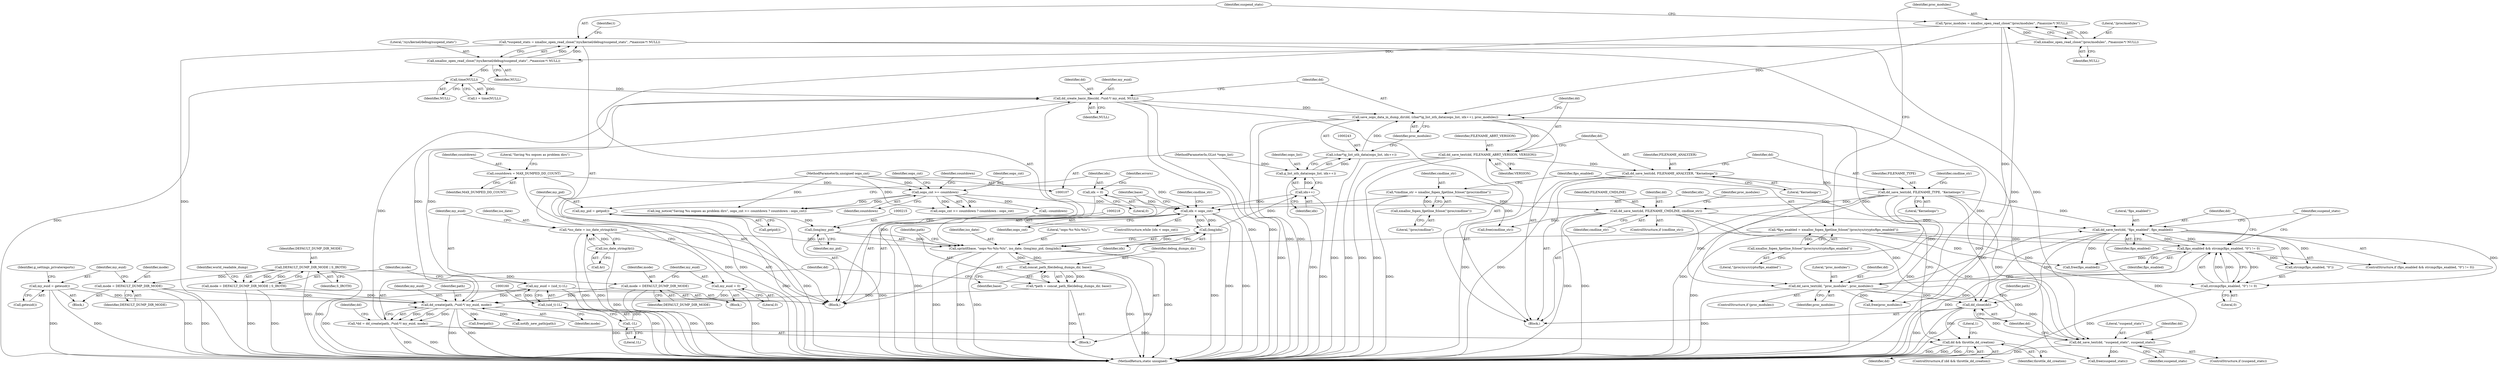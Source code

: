 digraph "0_abrt_8939398b82006ba1fec4ed491339fc075f43fc7c_4@API" {
"1000307" [label="(Call,dd && throttle_dd_creation)"];
"1000291" [label="(Call,dd_close(dd))"];
"1000281" [label="(Call,dd_save_text(dd, \"fips_enabled\", fips_enabled))"];
"1000263" [label="(Call,dd_save_text(dd, FILENAME_CMDLINE, cmdline_str))"];
"1000257" [label="(Call,dd_save_text(dd, FILENAME_TYPE, \"Kerneloops\"))"];
"1000253" [label="(Call,dd_save_text(dd, FILENAME_ANALYZER, \"Kerneloops\"))"];
"1000249" [label="(Call,dd_save_text(dd, FILENAME_ABRT_VERSION, VERSION))"];
"1000240" [label="(Call,save_oops_data_in_dump_dir(dd, (char*)g_list_nth_data(oops_list, idx++), proc_modules))"];
"1000236" [label="(Call,dd_create_basic_files(dd, /*uid:*/ my_euid, NULL))"];
"1000227" [label="(Call,*dd = dd_create(path, /*uid:*/ my_euid, mode))"];
"1000229" [label="(Call,dd_create(path, /*uid:*/ my_euid, mode))"];
"1000221" [label="(Call,*path = concat_path_file(debug_dumps_dir, base))"];
"1000223" [label="(Call,concat_path_file(debug_dumps_dir, base))"];
"1000210" [label="(Call,sprintf(base, \"oops-%s-%lu-%lu\", iso_date, (long)my_pid, (long)idx))"];
"1000151" [label="(Call,*iso_date = iso_date_string(&t))"];
"1000153" [label="(Call,iso_date_string(&t))"];
"1000214" [label="(Call,(long)my_pid)"];
"1000193" [label="(Call,my_pid = getpid())"];
"1000217" [label="(Call,(long)idx)"];
"1000205" [label="(Call,idx < oops_cnt)"];
"1000246" [label="(Call,idx++)"];
"1000197" [label="(Call,idx = 0)"];
"1000109" [label="(MethodParameterIn,unsigned oops_cnt)"];
"1000118" [label="(Call,oops_cnt >= countdown)"];
"1000112" [label="(Call,countdown = MAX_DUMPED_DD_COUNT)"];
"1000189" [label="(Call,my_euid = 0)"];
"1000157" [label="(Call,my_euid = (uid_t)-1L)"];
"1000159" [label="(Call,(uid_t)-1L)"];
"1000161" [label="(Call,-1L)"];
"1000176" [label="(Call,my_euid = geteuid())"];
"1000186" [label="(Call,mode = DEFAULT_DUMP_DIR_MODE)"];
"1000166" [label="(Call,DEFAULT_DUMP_DIR_MODE | S_IROTH)"];
"1000173" [label="(Call,mode = DEFAULT_DUMP_DIR_MODE)"];
"1000164" [label="(Call,mode = DEFAULT_DUMP_DIR_MODE | S_IROTH)"];
"1000148" [label="(Call,time(NULL))"];
"1000142" [label="(Call,xmalloc_open_read_close(\"/sys/kernel/debug/suspend_stats\", /*maxsize:*/ NULL))"];
"1000136" [label="(Call,xmalloc_open_read_close(\"/proc/modules\", /*maxsize:*/ NULL))"];
"1000242" [label="(Call,(char*)g_list_nth_data(oops_list, idx++))"];
"1000244" [label="(Call,g_list_nth_data(oops_list, idx++))"];
"1000108" [label="(MethodParameterIn,GList *oops_list)"];
"1000134" [label="(Call,*proc_modules = xmalloc_open_read_close(\"/proc/modules\", /*maxsize:*/ NULL))"];
"1000269" [label="(Call,dd_save_text(dd, \"proc_modules\", proc_modules))"];
"1000124" [label="(Call,*cmdline_str = xmalloc_fopen_fgetline_fclose(\"/proc/cmdline\"))"];
"1000126" [label="(Call,xmalloc_fopen_fgetline_fclose(\"/proc/cmdline\"))"];
"1000274" [label="(Call,fips_enabled && strcmp(fips_enabled, \"0\") != 0)"];
"1000129" [label="(Call,*fips_enabled = xmalloc_fopen_fgetline_fclose(\"/proc/sys/crypto/fips_enabled\"))"];
"1000131" [label="(Call,xmalloc_fopen_fgetline_fclose(\"/proc/sys/crypto/fips_enabled\"))"];
"1000276" [label="(Call,strcmp(fips_enabled, \"0\") != 0)"];
"1000287" [label="(Call,dd_save_text(dd, \"suspend_stats\", suspend_stats))"];
"1000140" [label="(Call,*suspend_stats = xmalloc_open_read_close(\"/sys/kernel/debug/suspend_stats\", /*maxsize:*/ NULL))"];
"1000177" [label="(Identifier,my_euid)"];
"1000241" [label="(Identifier,dd)"];
"1000254" [label="(Identifier,dd)"];
"1000231" [label="(Identifier,my_euid)"];
"1000112" [label="(Call,countdown = MAX_DUMPED_DD_COUNT)"];
"1000269" [label="(Call,dd_save_text(dd, \"proc_modules\", proc_modules))"];
"1000229" [label="(Call,dd_create(path, /*uid:*/ my_euid, mode))"];
"1000114" [label="(Identifier,MAX_DUMPED_DD_COUNT)"];
"1000222" [label="(Identifier,path)"];
"1000284" [label="(Identifier,fips_enabled)"];
"1000152" [label="(Identifier,iso_date)"];
"1000322" [label="(MethodReturn,static unsigned)"];
"1000314" [label="(Call,free(proc_modules))"];
"1000256" [label="(Literal,\"Kerneloops\")"];
"1000118" [label="(Call,oops_cnt >= countdown)"];
"1000266" [label="(Identifier,cmdline_str)"];
"1000147" [label="(Identifier,t)"];
"1000207" [label="(Identifier,oops_cnt)"];
"1000108" [label="(MethodParameterIn,GList *oops_list)"];
"1000249" [label="(Call,dd_save_text(dd, FILENAME_ABRT_VERSION, VERSION))"];
"1000262" [label="(Identifier,cmdline_str)"];
"1000225" [label="(Identifier,base)"];
"1000283" [label="(Literal,\"fips_enabled\")"];
"1000210" [label="(Call,sprintf(base, \"oops-%s-%lu-%lu\", iso_date, (long)my_pid, (long)idx))"];
"1000171" [label="(Identifier,world_readable_dump)"];
"1000178" [label="(Call,geteuid())"];
"1000199" [label="(Literal,0)"];
"1000246" [label="(Call,idx++)"];
"1000212" [label="(Literal,\"oops-%s-%lu-%lu\")"];
"1000137" [label="(Literal,\"/proc/modules\")"];
"1000149" [label="(Identifier,NULL)"];
"1000129" [label="(Call,*fips_enabled = xmalloc_fopen_fgetline_fclose(\"/proc/sys/crypto/fips_enabled\"))"];
"1000289" [label="(Literal,\"suspend_stats\")"];
"1000188" [label="(Identifier,DEFAULT_DUMP_DIR_MODE)"];
"1000134" [label="(Call,*proc_modules = xmalloc_open_read_close(\"/proc/modules\", /*maxsize:*/ NULL))"];
"1000228" [label="(Identifier,dd)"];
"1000157" [label="(Call,my_euid = (uid_t)-1L)"];
"1000161" [label="(Call,-1L)"];
"1000132" [label="(Literal,\"/proc/sys/crypto/fips_enabled\")"];
"1000309" [label="(Identifier,throttle_dd_creation)"];
"1000259" [label="(Identifier,FILENAME_TYPE)"];
"1000234" [label="(Identifier,dd)"];
"1000127" [label="(Literal,\"/proc/cmdline\")"];
"1000124" [label="(Call,*cmdline_str = xmalloc_fopen_fgetline_fclose(\"/proc/cmdline\"))"];
"1000120" [label="(Identifier,countdown)"];
"1000257" [label="(Call,dd_save_text(dd, FILENAME_TYPE, \"Kerneloops\"))"];
"1000271" [label="(Literal,\"proc_modules\")"];
"1000316" [label="(Call,free(fips_enabled))"];
"1000311" [label="(Literal,1)"];
"1000146" [label="(Call,t = time(NULL))"];
"1000292" [label="(Identifier,dd)"];
"1000219" [label="(Identifier,idx)"];
"1000275" [label="(Identifier,fips_enabled)"];
"1000242" [label="(Call,(char*)g_list_nth_data(oops_list, idx++))"];
"1000176" [label="(Call,my_euid = geteuid())"];
"1000230" [label="(Identifier,path)"];
"1000280" [label="(Literal,0)"];
"1000195" [label="(Call,getpid())"];
"1000116" [label="(Literal,\"Saving %u oopses as problem dirs\")"];
"1000245" [label="(Identifier,oops_list)"];
"1000227" [label="(Call,*dd = dd_create(path, /*uid:*/ my_euid, mode))"];
"1000180" [label="(Identifier,g_settings_privatereports)"];
"1000144" [label="(Identifier,NULL)"];
"1000125" [label="(Identifier,cmdline_str)"];
"1000173" [label="(Call,mode = DEFAULT_DUMP_DIR_MODE)"];
"1000205" [label="(Call,idx < oops_cnt)"];
"1000313" [label="(Identifier,cmdline_str)"];
"1000287" [label="(Call,dd_save_text(dd, \"suspend_stats\", suspend_stats))"];
"1000244" [label="(Call,g_list_nth_data(oops_list, idx++))"];
"1000131" [label="(Call,xmalloc_fopen_fgetline_fclose(\"/proc/sys/crypto/fips_enabled\"))"];
"1000264" [label="(Identifier,dd)"];
"1000190" [label="(Identifier,my_euid)"];
"1000261" [label="(ControlStructure,if (cmdline_str))"];
"1000138" [label="(Identifier,NULL)"];
"1000162" [label="(Literal,1L)"];
"1000202" [label="(Identifier,errors)"];
"1000302" [label="(Call,--countdown)"];
"1000143" [label="(Literal,\"/sys/kernel/debug/suspend_stats\")"];
"1000308" [label="(Identifier,dd)"];
"1000216" [label="(Identifier,my_pid)"];
"1000130" [label="(Identifier,fips_enabled)"];
"1000285" [label="(ControlStructure,if (suspend_stats))"];
"1000247" [label="(Identifier,idx)"];
"1000291" [label="(Call,dd_close(dd))"];
"1000238" [label="(Identifier,my_euid)"];
"1000175" [label="(Identifier,DEFAULT_DUMP_DIR_MODE)"];
"1000277" [label="(Call,strcmp(fips_enabled, \"0\"))"];
"1000250" [label="(Identifier,dd)"];
"1000117" [label="(Call,oops_cnt >= countdown ? countdown : oops_cnt)"];
"1000141" [label="(Identifier,suspend_stats)"];
"1000172" [label="(Block,)"];
"1000268" [label="(Identifier,proc_modules)"];
"1000191" [label="(Literal,0)"];
"1000140" [label="(Call,*suspend_stats = xmalloc_open_read_close(\"/sys/kernel/debug/suspend_stats\", /*maxsize:*/ NULL))"];
"1000260" [label="(Literal,\"Kerneloops\")"];
"1000273" [label="(ControlStructure,if (fips_enabled && strcmp(fips_enabled, \"0\") != 0))"];
"1000288" [label="(Identifier,dd)"];
"1000122" [label="(Identifier,oops_cnt)"];
"1000232" [label="(Identifier,mode)"];
"1000251" [label="(Identifier,FILENAME_ABRT_VERSION)"];
"1000174" [label="(Identifier,mode)"];
"1000307" [label="(Call,dd && throttle_dd_creation)"];
"1000318" [label="(Call,free(suspend_stats))"];
"1000126" [label="(Call,xmalloc_fopen_fgetline_fclose(\"/proc/cmdline\"))"];
"1000148" [label="(Call,time(NULL))"];
"1000270" [label="(Identifier,dd)"];
"1000213" [label="(Identifier,iso_date)"];
"1000158" [label="(Identifier,my_euid)"];
"1000198" [label="(Identifier,idx)"];
"1000208" [label="(Block,)"];
"1000154" [label="(Call,&t)"];
"1000186" [label="(Call,mode = DEFAULT_DUMP_DIR_MODE)"];
"1000109" [label="(MethodParameterIn,unsigned oops_cnt)"];
"1000110" [label="(Block,)"];
"1000306" [label="(ControlStructure,if (dd && throttle_dd_creation))"];
"1000193" [label="(Call,my_pid = getpid())"];
"1000267" [label="(ControlStructure,if (proc_modules))"];
"1000167" [label="(Identifier,DEFAULT_DUMP_DIR_MODE)"];
"1000153" [label="(Call,iso_date_string(&t))"];
"1000217" [label="(Call,(long)idx)"];
"1000121" [label="(Identifier,countdown)"];
"1000265" [label="(Identifier,FILENAME_CMDLINE)"];
"1000204" [label="(ControlStructure,while (idx < oops_cnt))"];
"1000135" [label="(Identifier,proc_modules)"];
"1000189" [label="(Call,my_euid = 0)"];
"1000168" [label="(Identifier,S_IROTH)"];
"1000298" [label="(Call,free(path))"];
"1000272" [label="(Identifier,proc_modules)"];
"1000258" [label="(Identifier,dd)"];
"1000290" [label="(Identifier,suspend_stats)"];
"1000165" [label="(Identifier,mode)"];
"1000197" [label="(Call,idx = 0)"];
"1000281" [label="(Call,dd_save_text(dd, \"fips_enabled\", fips_enabled))"];
"1000276" [label="(Call,strcmp(fips_enabled, \"0\") != 0)"];
"1000164" [label="(Call,mode = DEFAULT_DUMP_DIR_MODE | S_IROTH)"];
"1000223" [label="(Call,concat_path_file(debug_dumps_dir, base))"];
"1000237" [label="(Identifier,dd)"];
"1000113" [label="(Identifier,countdown)"];
"1000235" [label="(Block,)"];
"1000263" [label="(Call,dd_save_text(dd, FILENAME_CMDLINE, cmdline_str))"];
"1000274" [label="(Call,fips_enabled && strcmp(fips_enabled, \"0\") != 0)"];
"1000194" [label="(Identifier,my_pid)"];
"1000214" [label="(Call,(long)my_pid)"];
"1000293" [label="(Call,notify_new_path(path))"];
"1000166" [label="(Call,DEFAULT_DUMP_DIR_MODE | S_IROTH)"];
"1000206" [label="(Identifier,idx)"];
"1000187" [label="(Identifier,mode)"];
"1000248" [label="(Identifier,proc_modules)"];
"1000286" [label="(Identifier,suspend_stats)"];
"1000252" [label="(Identifier,VERSION)"];
"1000224" [label="(Identifier,debug_dumps_dir)"];
"1000221" [label="(Call,*path = concat_path_file(debug_dumps_dir, base))"];
"1000294" [label="(Identifier,path)"];
"1000151" [label="(Call,*iso_date = iso_date_string(&t))"];
"1000181" [label="(Block,)"];
"1000136" [label="(Call,xmalloc_open_read_close(\"/proc/modules\", /*maxsize:*/ NULL))"];
"1000253" [label="(Call,dd_save_text(dd, FILENAME_ANALYZER, \"Kerneloops\"))"];
"1000236" [label="(Call,dd_create_basic_files(dd, /*uid:*/ my_euid, NULL))"];
"1000115" [label="(Call,log_notice(\"Saving %u oopses as problem dirs\", oops_cnt >= countdown ? countdown : oops_cnt))"];
"1000240" [label="(Call,save_oops_data_in_dump_dir(dd, (char*)g_list_nth_data(oops_list, idx++), proc_modules))"];
"1000312" [label="(Call,free(cmdline_str))"];
"1000142" [label="(Call,xmalloc_open_read_close(\"/sys/kernel/debug/suspend_stats\", /*maxsize:*/ NULL))"];
"1000282" [label="(Identifier,dd)"];
"1000255" [label="(Identifier,FILENAME_ANALYZER)"];
"1000159" [label="(Call,(uid_t)-1L)"];
"1000119" [label="(Identifier,oops_cnt)"];
"1000211" [label="(Identifier,base)"];
"1000239" [label="(Identifier,NULL)"];
"1000307" -> "1000306"  [label="AST: "];
"1000307" -> "1000308"  [label="CFG: "];
"1000307" -> "1000309"  [label="CFG: "];
"1000308" -> "1000307"  [label="AST: "];
"1000309" -> "1000307"  [label="AST: "];
"1000206" -> "1000307"  [label="CFG: "];
"1000311" -> "1000307"  [label="CFG: "];
"1000307" -> "1000322"  [label="DDG: "];
"1000307" -> "1000322"  [label="DDG: "];
"1000307" -> "1000322"  [label="DDG: "];
"1000291" -> "1000307"  [label="DDG: "];
"1000227" -> "1000307"  [label="DDG: "];
"1000291" -> "1000235"  [label="AST: "];
"1000291" -> "1000292"  [label="CFG: "];
"1000292" -> "1000291"  [label="AST: "];
"1000294" -> "1000291"  [label="CFG: "];
"1000291" -> "1000322"  [label="DDG: "];
"1000291" -> "1000322"  [label="DDG: "];
"1000281" -> "1000291"  [label="DDG: "];
"1000263" -> "1000291"  [label="DDG: "];
"1000257" -> "1000291"  [label="DDG: "];
"1000287" -> "1000291"  [label="DDG: "];
"1000269" -> "1000291"  [label="DDG: "];
"1000281" -> "1000273"  [label="AST: "];
"1000281" -> "1000284"  [label="CFG: "];
"1000282" -> "1000281"  [label="AST: "];
"1000283" -> "1000281"  [label="AST: "];
"1000284" -> "1000281"  [label="AST: "];
"1000286" -> "1000281"  [label="CFG: "];
"1000281" -> "1000322"  [label="DDG: "];
"1000281" -> "1000274"  [label="DDG: "];
"1000281" -> "1000276"  [label="DDG: "];
"1000281" -> "1000277"  [label="DDG: "];
"1000263" -> "1000281"  [label="DDG: "];
"1000257" -> "1000281"  [label="DDG: "];
"1000269" -> "1000281"  [label="DDG: "];
"1000274" -> "1000281"  [label="DDG: "];
"1000281" -> "1000287"  [label="DDG: "];
"1000281" -> "1000316"  [label="DDG: "];
"1000263" -> "1000261"  [label="AST: "];
"1000263" -> "1000266"  [label="CFG: "];
"1000264" -> "1000263"  [label="AST: "];
"1000265" -> "1000263"  [label="AST: "];
"1000266" -> "1000263"  [label="AST: "];
"1000268" -> "1000263"  [label="CFG: "];
"1000263" -> "1000322"  [label="DDG: "];
"1000263" -> "1000322"  [label="DDG: "];
"1000257" -> "1000263"  [label="DDG: "];
"1000124" -> "1000263"  [label="DDG: "];
"1000263" -> "1000269"  [label="DDG: "];
"1000263" -> "1000287"  [label="DDG: "];
"1000263" -> "1000312"  [label="DDG: "];
"1000257" -> "1000235"  [label="AST: "];
"1000257" -> "1000260"  [label="CFG: "];
"1000258" -> "1000257"  [label="AST: "];
"1000259" -> "1000257"  [label="AST: "];
"1000260" -> "1000257"  [label="AST: "];
"1000262" -> "1000257"  [label="CFG: "];
"1000257" -> "1000322"  [label="DDG: "];
"1000257" -> "1000322"  [label="DDG: "];
"1000253" -> "1000257"  [label="DDG: "];
"1000257" -> "1000269"  [label="DDG: "];
"1000257" -> "1000287"  [label="DDG: "];
"1000253" -> "1000235"  [label="AST: "];
"1000253" -> "1000256"  [label="CFG: "];
"1000254" -> "1000253"  [label="AST: "];
"1000255" -> "1000253"  [label="AST: "];
"1000256" -> "1000253"  [label="AST: "];
"1000258" -> "1000253"  [label="CFG: "];
"1000253" -> "1000322"  [label="DDG: "];
"1000253" -> "1000322"  [label="DDG: "];
"1000249" -> "1000253"  [label="DDG: "];
"1000249" -> "1000235"  [label="AST: "];
"1000249" -> "1000252"  [label="CFG: "];
"1000250" -> "1000249"  [label="AST: "];
"1000251" -> "1000249"  [label="AST: "];
"1000252" -> "1000249"  [label="AST: "];
"1000254" -> "1000249"  [label="CFG: "];
"1000249" -> "1000322"  [label="DDG: "];
"1000249" -> "1000322"  [label="DDG: "];
"1000249" -> "1000322"  [label="DDG: "];
"1000240" -> "1000249"  [label="DDG: "];
"1000240" -> "1000235"  [label="AST: "];
"1000240" -> "1000248"  [label="CFG: "];
"1000241" -> "1000240"  [label="AST: "];
"1000242" -> "1000240"  [label="AST: "];
"1000248" -> "1000240"  [label="AST: "];
"1000250" -> "1000240"  [label="CFG: "];
"1000240" -> "1000322"  [label="DDG: "];
"1000240" -> "1000322"  [label="DDG: "];
"1000236" -> "1000240"  [label="DDG: "];
"1000242" -> "1000240"  [label="DDG: "];
"1000134" -> "1000240"  [label="DDG: "];
"1000269" -> "1000240"  [label="DDG: "];
"1000240" -> "1000269"  [label="DDG: "];
"1000240" -> "1000314"  [label="DDG: "];
"1000236" -> "1000235"  [label="AST: "];
"1000236" -> "1000239"  [label="CFG: "];
"1000237" -> "1000236"  [label="AST: "];
"1000238" -> "1000236"  [label="AST: "];
"1000239" -> "1000236"  [label="AST: "];
"1000241" -> "1000236"  [label="CFG: "];
"1000236" -> "1000322"  [label="DDG: "];
"1000236" -> "1000322"  [label="DDG: "];
"1000236" -> "1000322"  [label="DDG: "];
"1000236" -> "1000229"  [label="DDG: "];
"1000227" -> "1000236"  [label="DDG: "];
"1000229" -> "1000236"  [label="DDG: "];
"1000148" -> "1000236"  [label="DDG: "];
"1000227" -> "1000208"  [label="AST: "];
"1000227" -> "1000229"  [label="CFG: "];
"1000228" -> "1000227"  [label="AST: "];
"1000229" -> "1000227"  [label="AST: "];
"1000234" -> "1000227"  [label="CFG: "];
"1000227" -> "1000322"  [label="DDG: "];
"1000227" -> "1000322"  [label="DDG: "];
"1000229" -> "1000227"  [label="DDG: "];
"1000229" -> "1000227"  [label="DDG: "];
"1000229" -> "1000227"  [label="DDG: "];
"1000229" -> "1000232"  [label="CFG: "];
"1000230" -> "1000229"  [label="AST: "];
"1000231" -> "1000229"  [label="AST: "];
"1000232" -> "1000229"  [label="AST: "];
"1000229" -> "1000322"  [label="DDG: "];
"1000229" -> "1000322"  [label="DDG: "];
"1000221" -> "1000229"  [label="DDG: "];
"1000189" -> "1000229"  [label="DDG: "];
"1000157" -> "1000229"  [label="DDG: "];
"1000176" -> "1000229"  [label="DDG: "];
"1000186" -> "1000229"  [label="DDG: "];
"1000173" -> "1000229"  [label="DDG: "];
"1000164" -> "1000229"  [label="DDG: "];
"1000229" -> "1000293"  [label="DDG: "];
"1000229" -> "1000298"  [label="DDG: "];
"1000221" -> "1000208"  [label="AST: "];
"1000221" -> "1000223"  [label="CFG: "];
"1000222" -> "1000221"  [label="AST: "];
"1000223" -> "1000221"  [label="AST: "];
"1000228" -> "1000221"  [label="CFG: "];
"1000221" -> "1000322"  [label="DDG: "];
"1000223" -> "1000221"  [label="DDG: "];
"1000223" -> "1000221"  [label="DDG: "];
"1000223" -> "1000225"  [label="CFG: "];
"1000224" -> "1000223"  [label="AST: "];
"1000225" -> "1000223"  [label="AST: "];
"1000223" -> "1000322"  [label="DDG: "];
"1000223" -> "1000322"  [label="DDG: "];
"1000223" -> "1000210"  [label="DDG: "];
"1000210" -> "1000223"  [label="DDG: "];
"1000210" -> "1000208"  [label="AST: "];
"1000210" -> "1000217"  [label="CFG: "];
"1000211" -> "1000210"  [label="AST: "];
"1000212" -> "1000210"  [label="AST: "];
"1000213" -> "1000210"  [label="AST: "];
"1000214" -> "1000210"  [label="AST: "];
"1000217" -> "1000210"  [label="AST: "];
"1000222" -> "1000210"  [label="CFG: "];
"1000210" -> "1000322"  [label="DDG: "];
"1000210" -> "1000322"  [label="DDG: "];
"1000210" -> "1000322"  [label="DDG: "];
"1000210" -> "1000322"  [label="DDG: "];
"1000151" -> "1000210"  [label="DDG: "];
"1000214" -> "1000210"  [label="DDG: "];
"1000217" -> "1000210"  [label="DDG: "];
"1000151" -> "1000110"  [label="AST: "];
"1000151" -> "1000153"  [label="CFG: "];
"1000152" -> "1000151"  [label="AST: "];
"1000153" -> "1000151"  [label="AST: "];
"1000158" -> "1000151"  [label="CFG: "];
"1000151" -> "1000322"  [label="DDG: "];
"1000151" -> "1000322"  [label="DDG: "];
"1000153" -> "1000151"  [label="DDG: "];
"1000153" -> "1000154"  [label="CFG: "];
"1000154" -> "1000153"  [label="AST: "];
"1000153" -> "1000322"  [label="DDG: "];
"1000214" -> "1000216"  [label="CFG: "];
"1000215" -> "1000214"  [label="AST: "];
"1000216" -> "1000214"  [label="AST: "];
"1000218" -> "1000214"  [label="CFG: "];
"1000214" -> "1000322"  [label="DDG: "];
"1000193" -> "1000214"  [label="DDG: "];
"1000193" -> "1000110"  [label="AST: "];
"1000193" -> "1000195"  [label="CFG: "];
"1000194" -> "1000193"  [label="AST: "];
"1000195" -> "1000193"  [label="AST: "];
"1000198" -> "1000193"  [label="CFG: "];
"1000193" -> "1000322"  [label="DDG: "];
"1000193" -> "1000322"  [label="DDG: "];
"1000217" -> "1000219"  [label="CFG: "];
"1000218" -> "1000217"  [label="AST: "];
"1000219" -> "1000217"  [label="AST: "];
"1000217" -> "1000322"  [label="DDG: "];
"1000217" -> "1000205"  [label="DDG: "];
"1000205" -> "1000217"  [label="DDG: "];
"1000217" -> "1000246"  [label="DDG: "];
"1000205" -> "1000204"  [label="AST: "];
"1000205" -> "1000207"  [label="CFG: "];
"1000206" -> "1000205"  [label="AST: "];
"1000207" -> "1000205"  [label="AST: "];
"1000211" -> "1000205"  [label="CFG: "];
"1000313" -> "1000205"  [label="CFG: "];
"1000205" -> "1000322"  [label="DDG: "];
"1000205" -> "1000322"  [label="DDG: "];
"1000205" -> "1000322"  [label="DDG: "];
"1000246" -> "1000205"  [label="DDG: "];
"1000197" -> "1000205"  [label="DDG: "];
"1000109" -> "1000205"  [label="DDG: "];
"1000118" -> "1000205"  [label="DDG: "];
"1000246" -> "1000244"  [label="AST: "];
"1000246" -> "1000247"  [label="CFG: "];
"1000247" -> "1000246"  [label="AST: "];
"1000244" -> "1000246"  [label="CFG: "];
"1000246" -> "1000322"  [label="DDG: "];
"1000246" -> "1000244"  [label="DDG: "];
"1000197" -> "1000110"  [label="AST: "];
"1000197" -> "1000199"  [label="CFG: "];
"1000198" -> "1000197"  [label="AST: "];
"1000199" -> "1000197"  [label="AST: "];
"1000202" -> "1000197"  [label="CFG: "];
"1000109" -> "1000107"  [label="AST: "];
"1000109" -> "1000322"  [label="DDG: "];
"1000109" -> "1000115"  [label="DDG: "];
"1000109" -> "1000118"  [label="DDG: "];
"1000109" -> "1000117"  [label="DDG: "];
"1000118" -> "1000117"  [label="AST: "];
"1000118" -> "1000120"  [label="CFG: "];
"1000119" -> "1000118"  [label="AST: "];
"1000120" -> "1000118"  [label="AST: "];
"1000121" -> "1000118"  [label="CFG: "];
"1000122" -> "1000118"  [label="CFG: "];
"1000118" -> "1000115"  [label="DDG: "];
"1000118" -> "1000115"  [label="DDG: "];
"1000112" -> "1000118"  [label="DDG: "];
"1000118" -> "1000117"  [label="DDG: "];
"1000118" -> "1000117"  [label="DDG: "];
"1000118" -> "1000302"  [label="DDG: "];
"1000112" -> "1000110"  [label="AST: "];
"1000112" -> "1000114"  [label="CFG: "];
"1000113" -> "1000112"  [label="AST: "];
"1000114" -> "1000112"  [label="AST: "];
"1000116" -> "1000112"  [label="CFG: "];
"1000112" -> "1000322"  [label="DDG: "];
"1000189" -> "1000181"  [label="AST: "];
"1000189" -> "1000191"  [label="CFG: "];
"1000190" -> "1000189"  [label="AST: "];
"1000191" -> "1000189"  [label="AST: "];
"1000194" -> "1000189"  [label="CFG: "];
"1000189" -> "1000322"  [label="DDG: "];
"1000157" -> "1000110"  [label="AST: "];
"1000157" -> "1000159"  [label="CFG: "];
"1000158" -> "1000157"  [label="AST: "];
"1000159" -> "1000157"  [label="AST: "];
"1000165" -> "1000157"  [label="CFG: "];
"1000157" -> "1000322"  [label="DDG: "];
"1000157" -> "1000322"  [label="DDG: "];
"1000159" -> "1000157"  [label="DDG: "];
"1000159" -> "1000161"  [label="CFG: "];
"1000160" -> "1000159"  [label="AST: "];
"1000161" -> "1000159"  [label="AST: "];
"1000159" -> "1000322"  [label="DDG: "];
"1000161" -> "1000159"  [label="DDG: "];
"1000161" -> "1000162"  [label="CFG: "];
"1000162" -> "1000161"  [label="AST: "];
"1000176" -> "1000172"  [label="AST: "];
"1000176" -> "1000178"  [label="CFG: "];
"1000177" -> "1000176"  [label="AST: "];
"1000178" -> "1000176"  [label="AST: "];
"1000180" -> "1000176"  [label="CFG: "];
"1000176" -> "1000322"  [label="DDG: "];
"1000176" -> "1000322"  [label="DDG: "];
"1000186" -> "1000181"  [label="AST: "];
"1000186" -> "1000188"  [label="CFG: "];
"1000187" -> "1000186"  [label="AST: "];
"1000188" -> "1000186"  [label="AST: "];
"1000190" -> "1000186"  [label="CFG: "];
"1000186" -> "1000322"  [label="DDG: "];
"1000186" -> "1000322"  [label="DDG: "];
"1000166" -> "1000186"  [label="DDG: "];
"1000166" -> "1000164"  [label="AST: "];
"1000166" -> "1000168"  [label="CFG: "];
"1000167" -> "1000166"  [label="AST: "];
"1000168" -> "1000166"  [label="AST: "];
"1000164" -> "1000166"  [label="CFG: "];
"1000166" -> "1000322"  [label="DDG: "];
"1000166" -> "1000322"  [label="DDG: "];
"1000166" -> "1000164"  [label="DDG: "];
"1000166" -> "1000164"  [label="DDG: "];
"1000166" -> "1000173"  [label="DDG: "];
"1000173" -> "1000172"  [label="AST: "];
"1000173" -> "1000175"  [label="CFG: "];
"1000174" -> "1000173"  [label="AST: "];
"1000175" -> "1000173"  [label="AST: "];
"1000177" -> "1000173"  [label="CFG: "];
"1000173" -> "1000322"  [label="DDG: "];
"1000173" -> "1000322"  [label="DDG: "];
"1000164" -> "1000110"  [label="AST: "];
"1000165" -> "1000164"  [label="AST: "];
"1000171" -> "1000164"  [label="CFG: "];
"1000164" -> "1000322"  [label="DDG: "];
"1000164" -> "1000322"  [label="DDG: "];
"1000148" -> "1000146"  [label="AST: "];
"1000148" -> "1000149"  [label="CFG: "];
"1000149" -> "1000148"  [label="AST: "];
"1000146" -> "1000148"  [label="CFG: "];
"1000148" -> "1000322"  [label="DDG: "];
"1000148" -> "1000146"  [label="DDG: "];
"1000142" -> "1000148"  [label="DDG: "];
"1000142" -> "1000140"  [label="AST: "];
"1000142" -> "1000144"  [label="CFG: "];
"1000143" -> "1000142"  [label="AST: "];
"1000144" -> "1000142"  [label="AST: "];
"1000140" -> "1000142"  [label="CFG: "];
"1000142" -> "1000140"  [label="DDG: "];
"1000142" -> "1000140"  [label="DDG: "];
"1000136" -> "1000142"  [label="DDG: "];
"1000136" -> "1000134"  [label="AST: "];
"1000136" -> "1000138"  [label="CFG: "];
"1000137" -> "1000136"  [label="AST: "];
"1000138" -> "1000136"  [label="AST: "];
"1000134" -> "1000136"  [label="CFG: "];
"1000136" -> "1000134"  [label="DDG: "];
"1000136" -> "1000134"  [label="DDG: "];
"1000242" -> "1000244"  [label="CFG: "];
"1000243" -> "1000242"  [label="AST: "];
"1000244" -> "1000242"  [label="AST: "];
"1000248" -> "1000242"  [label="CFG: "];
"1000242" -> "1000322"  [label="DDG: "];
"1000244" -> "1000242"  [label="DDG: "];
"1000245" -> "1000244"  [label="AST: "];
"1000244" -> "1000322"  [label="DDG: "];
"1000108" -> "1000244"  [label="DDG: "];
"1000108" -> "1000107"  [label="AST: "];
"1000108" -> "1000322"  [label="DDG: "];
"1000134" -> "1000110"  [label="AST: "];
"1000135" -> "1000134"  [label="AST: "];
"1000141" -> "1000134"  [label="CFG: "];
"1000134" -> "1000322"  [label="DDG: "];
"1000134" -> "1000314"  [label="DDG: "];
"1000269" -> "1000267"  [label="AST: "];
"1000269" -> "1000272"  [label="CFG: "];
"1000270" -> "1000269"  [label="AST: "];
"1000271" -> "1000269"  [label="AST: "];
"1000272" -> "1000269"  [label="AST: "];
"1000275" -> "1000269"  [label="CFG: "];
"1000269" -> "1000322"  [label="DDG: "];
"1000269" -> "1000287"  [label="DDG: "];
"1000269" -> "1000314"  [label="DDG: "];
"1000124" -> "1000110"  [label="AST: "];
"1000124" -> "1000126"  [label="CFG: "];
"1000125" -> "1000124"  [label="AST: "];
"1000126" -> "1000124"  [label="AST: "];
"1000130" -> "1000124"  [label="CFG: "];
"1000124" -> "1000322"  [label="DDG: "];
"1000126" -> "1000124"  [label="DDG: "];
"1000124" -> "1000312"  [label="DDG: "];
"1000126" -> "1000127"  [label="CFG: "];
"1000127" -> "1000126"  [label="AST: "];
"1000274" -> "1000273"  [label="AST: "];
"1000274" -> "1000275"  [label="CFG: "];
"1000274" -> "1000276"  [label="CFG: "];
"1000275" -> "1000274"  [label="AST: "];
"1000276" -> "1000274"  [label="AST: "];
"1000282" -> "1000274"  [label="CFG: "];
"1000286" -> "1000274"  [label="CFG: "];
"1000274" -> "1000322"  [label="DDG: "];
"1000274" -> "1000322"  [label="DDG: "];
"1000129" -> "1000274"  [label="DDG: "];
"1000276" -> "1000274"  [label="DDG: "];
"1000276" -> "1000274"  [label="DDG: "];
"1000274" -> "1000276"  [label="DDG: "];
"1000274" -> "1000277"  [label="DDG: "];
"1000274" -> "1000316"  [label="DDG: "];
"1000129" -> "1000110"  [label="AST: "];
"1000129" -> "1000131"  [label="CFG: "];
"1000130" -> "1000129"  [label="AST: "];
"1000131" -> "1000129"  [label="AST: "];
"1000135" -> "1000129"  [label="CFG: "];
"1000129" -> "1000322"  [label="DDG: "];
"1000131" -> "1000129"  [label="DDG: "];
"1000129" -> "1000276"  [label="DDG: "];
"1000129" -> "1000277"  [label="DDG: "];
"1000129" -> "1000316"  [label="DDG: "];
"1000131" -> "1000132"  [label="CFG: "];
"1000132" -> "1000131"  [label="AST: "];
"1000276" -> "1000280"  [label="CFG: "];
"1000277" -> "1000276"  [label="AST: "];
"1000280" -> "1000276"  [label="AST: "];
"1000276" -> "1000322"  [label="DDG: "];
"1000287" -> "1000285"  [label="AST: "];
"1000287" -> "1000290"  [label="CFG: "];
"1000288" -> "1000287"  [label="AST: "];
"1000289" -> "1000287"  [label="AST: "];
"1000290" -> "1000287"  [label="AST: "];
"1000292" -> "1000287"  [label="CFG: "];
"1000287" -> "1000322"  [label="DDG: "];
"1000140" -> "1000287"  [label="DDG: "];
"1000287" -> "1000318"  [label="DDG: "];
"1000140" -> "1000110"  [label="AST: "];
"1000141" -> "1000140"  [label="AST: "];
"1000147" -> "1000140"  [label="CFG: "];
"1000140" -> "1000322"  [label="DDG: "];
"1000140" -> "1000318"  [label="DDG: "];
}
